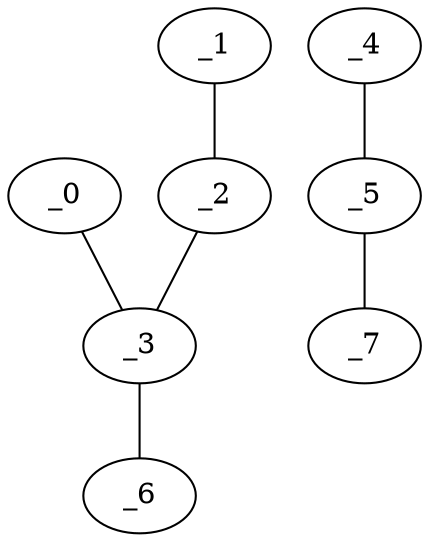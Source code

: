 graph EP1_0090 {
	_0	 [x="2.2256",
		y="2.84475"];
	_3	 [x="0.73",
		y="2.73"];
	_0 -- _3;
	_1	 [x="2.2546",
		y="0.636841"];
	_2	 [x="0.679184",
		y="0.700601"];
	_1 -- _2;
	_2 -- _3;
	_6	 [x="1.20083",
		y="2.06337"];
	_3 -- _6;
	_4	 [x="0.54137",
		y="1.69087"];
	_5	 [x="1.88",
		y="1.75"];
	_4 -- _5;
	_7	 [x="0.0921424",
		y="1.75716"];
	_5 -- _7;
}
